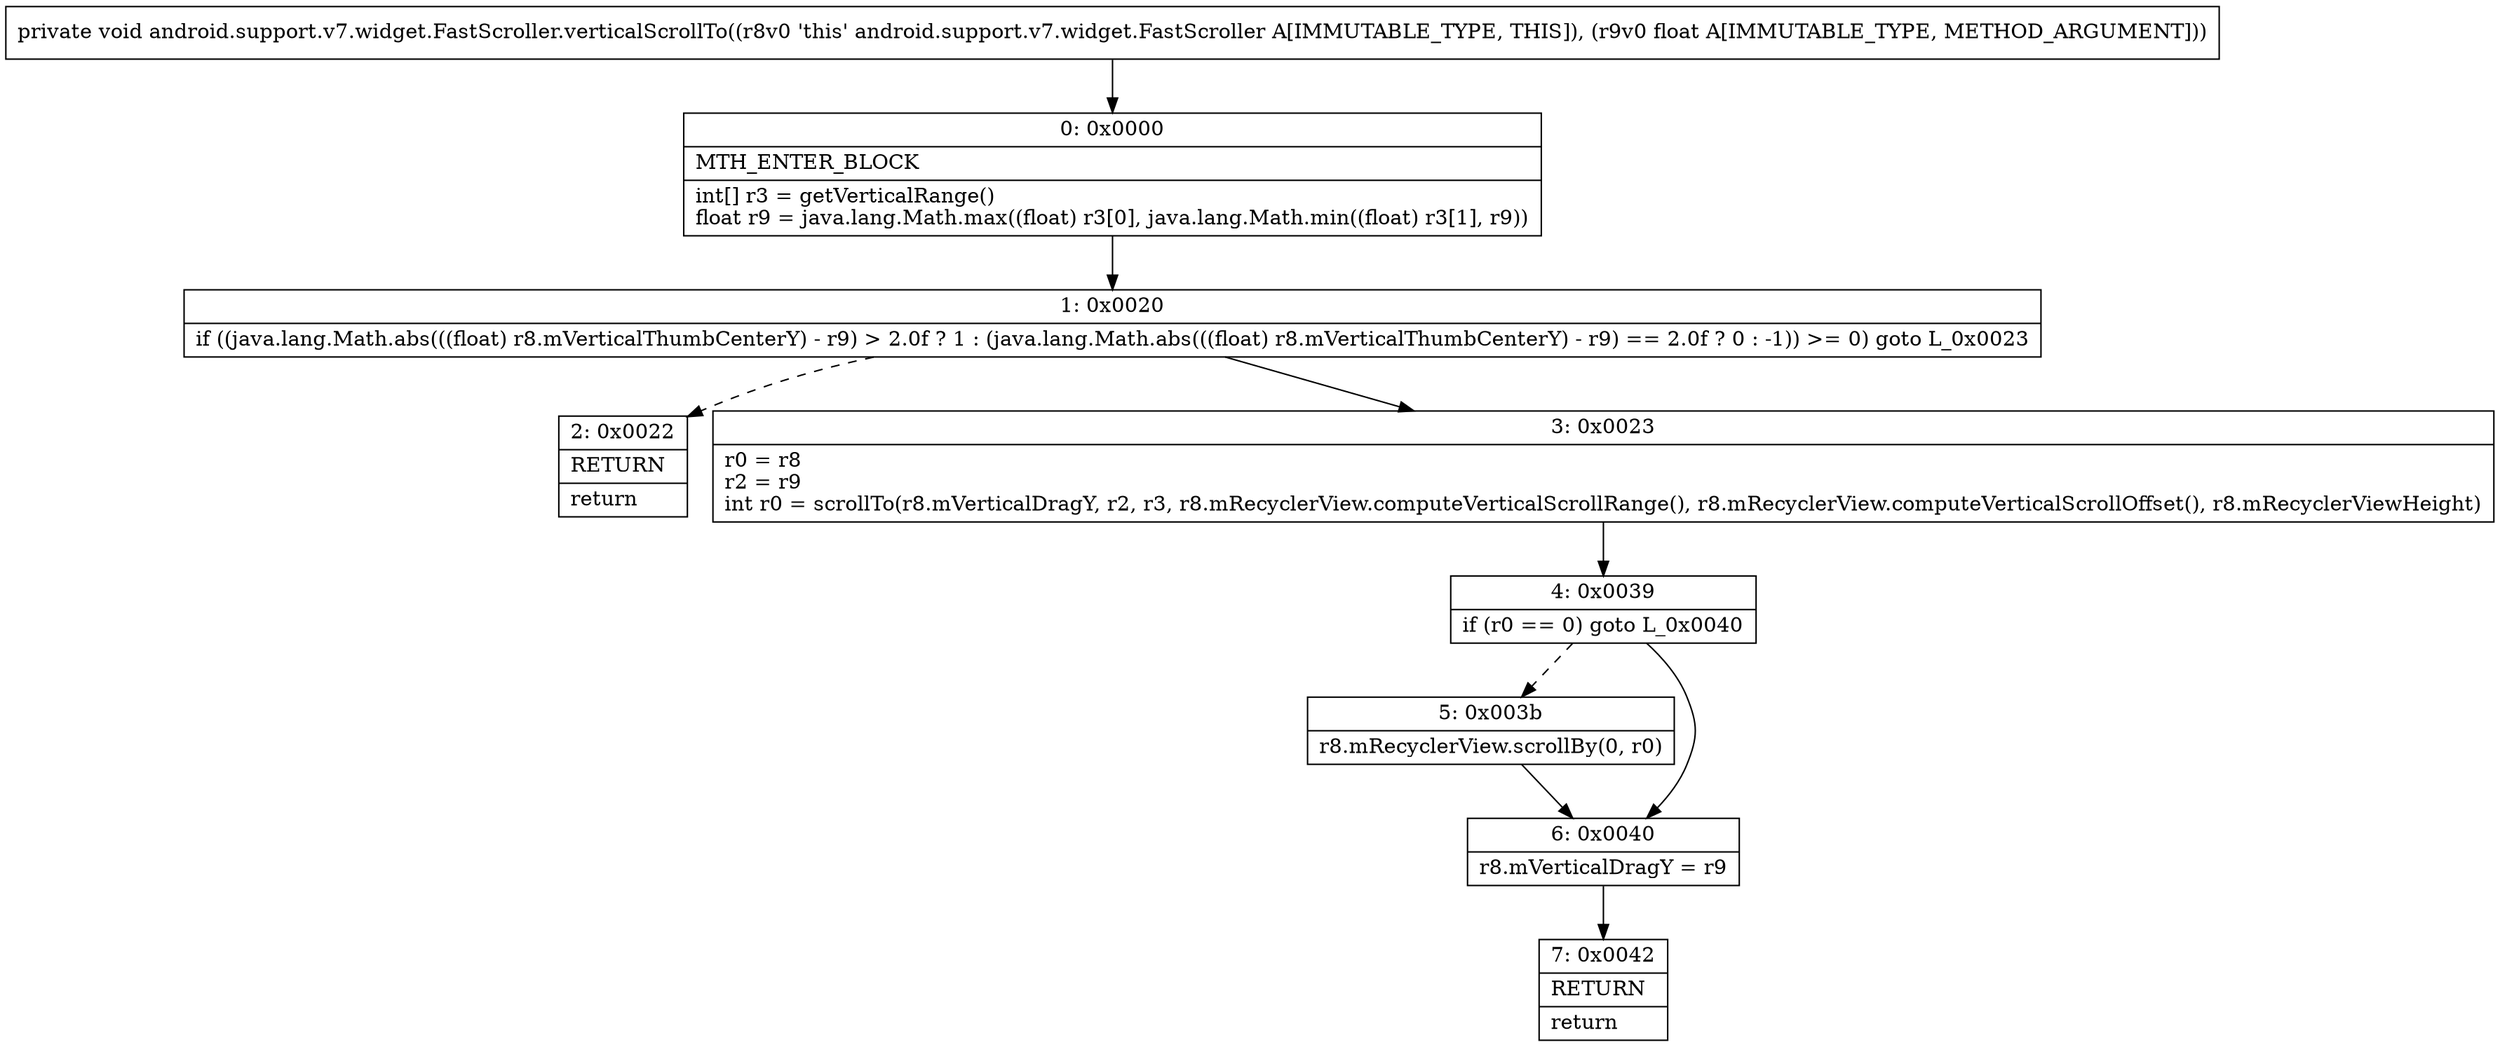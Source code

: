 digraph "CFG forandroid.support.v7.widget.FastScroller.verticalScrollTo(F)V" {
Node_0 [shape=record,label="{0\:\ 0x0000|MTH_ENTER_BLOCK\l|int[] r3 = getVerticalRange()\lfloat r9 = java.lang.Math.max((float) r3[0], java.lang.Math.min((float) r3[1], r9))\l}"];
Node_1 [shape=record,label="{1\:\ 0x0020|if ((java.lang.Math.abs(((float) r8.mVerticalThumbCenterY) \- r9) \> 2.0f ? 1 : (java.lang.Math.abs(((float) r8.mVerticalThumbCenterY) \- r9) == 2.0f ? 0 : \-1)) \>= 0) goto L_0x0023\l}"];
Node_2 [shape=record,label="{2\:\ 0x0022|RETURN\l|return\l}"];
Node_3 [shape=record,label="{3\:\ 0x0023|r0 = r8\lr2 = r9\lint r0 = scrollTo(r8.mVerticalDragY, r2, r3, r8.mRecyclerView.computeVerticalScrollRange(), r8.mRecyclerView.computeVerticalScrollOffset(), r8.mRecyclerViewHeight)\l}"];
Node_4 [shape=record,label="{4\:\ 0x0039|if (r0 == 0) goto L_0x0040\l}"];
Node_5 [shape=record,label="{5\:\ 0x003b|r8.mRecyclerView.scrollBy(0, r0)\l}"];
Node_6 [shape=record,label="{6\:\ 0x0040|r8.mVerticalDragY = r9\l}"];
Node_7 [shape=record,label="{7\:\ 0x0042|RETURN\l|return\l}"];
MethodNode[shape=record,label="{private void android.support.v7.widget.FastScroller.verticalScrollTo((r8v0 'this' android.support.v7.widget.FastScroller A[IMMUTABLE_TYPE, THIS]), (r9v0 float A[IMMUTABLE_TYPE, METHOD_ARGUMENT])) }"];
MethodNode -> Node_0;
Node_0 -> Node_1;
Node_1 -> Node_2[style=dashed];
Node_1 -> Node_3;
Node_3 -> Node_4;
Node_4 -> Node_5[style=dashed];
Node_4 -> Node_6;
Node_5 -> Node_6;
Node_6 -> Node_7;
}


